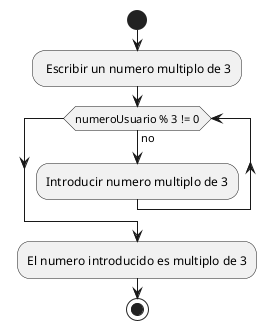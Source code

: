 @startuml
'https://plantuml.com/activity-diagram-beta

start
: Escribir un numero multiplo de 3;

while (numeroUsuario % 3 != 0) is (no)
  :Introducir numero multiplo de 3;
endwhile

:El numero introducido es multiplo de 3;
stop

@enduml
